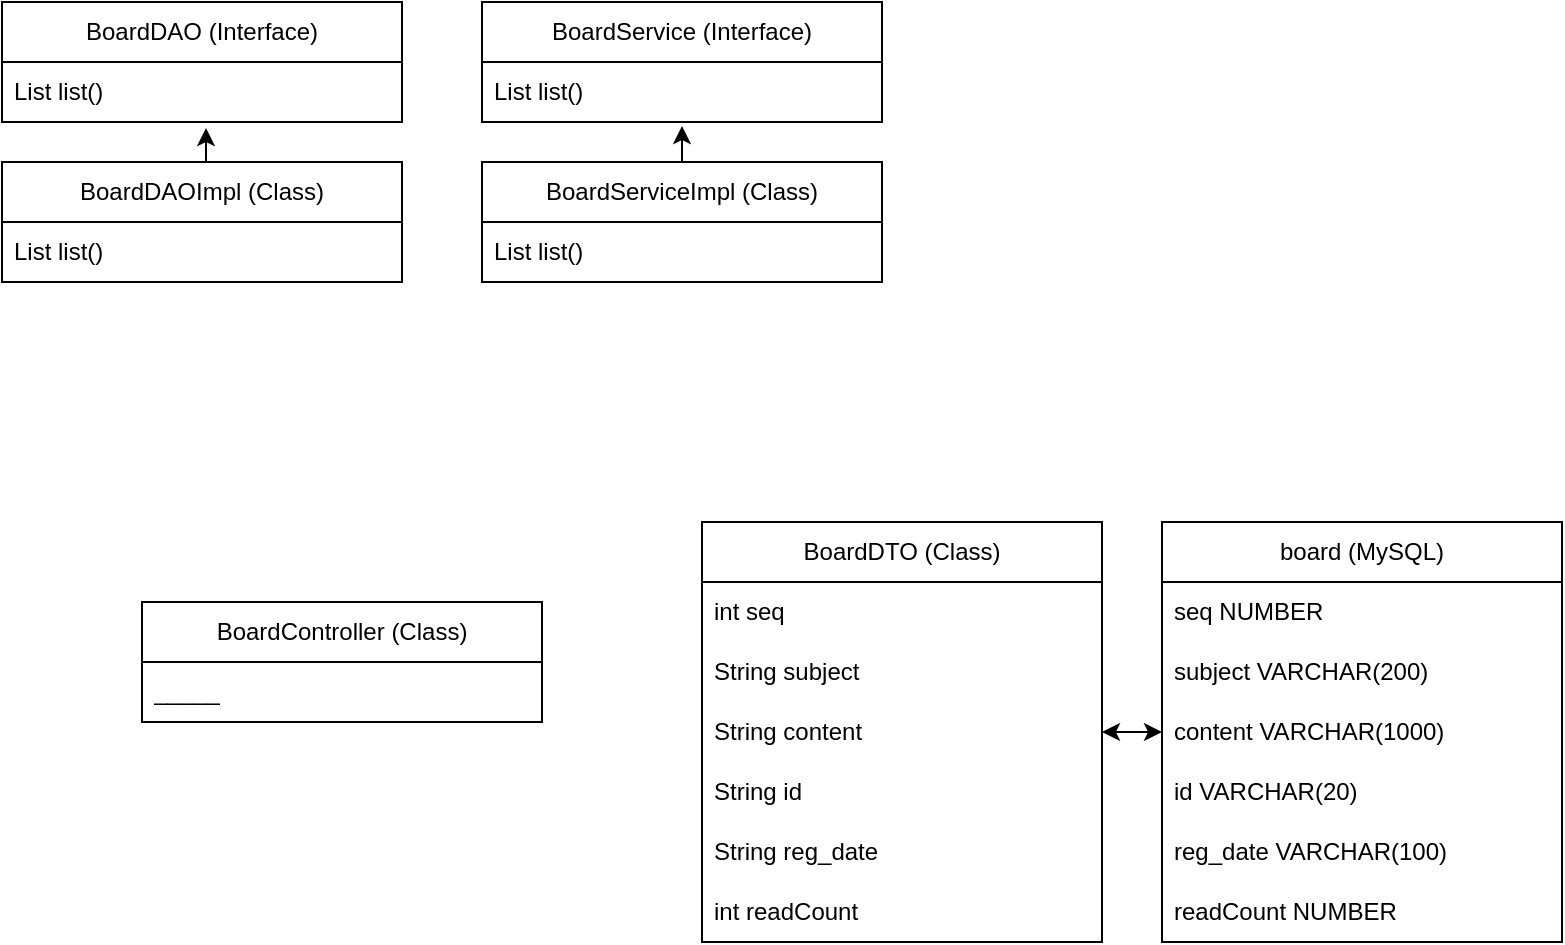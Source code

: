 <mxfile version="21.6.1" type="device">
  <diagram id="C5RBs43oDa-KdzZeNtuy" name="Page-1">
    <mxGraphModel dx="1434" dy="844" grid="1" gridSize="10" guides="1" tooltips="1" connect="1" arrows="1" fold="1" page="1" pageScale="1" pageWidth="827" pageHeight="1169" math="0" shadow="0">
      <root>
        <mxCell id="WIyWlLk6GJQsqaUBKTNV-0" />
        <mxCell id="WIyWlLk6GJQsqaUBKTNV-1" parent="WIyWlLk6GJQsqaUBKTNV-0" />
        <mxCell id="Ok4FVXMx0djFI8qjbhRb-15" value="board (MySQL)" style="swimlane;fontStyle=0;childLayout=stackLayout;horizontal=1;startSize=30;horizontalStack=0;resizeParent=1;resizeParentMax=0;resizeLast=0;collapsible=1;marginBottom=0;whiteSpace=wrap;html=1;" vertex="1" parent="WIyWlLk6GJQsqaUBKTNV-1">
          <mxGeometry x="610" y="300" width="200" height="210" as="geometry" />
        </mxCell>
        <mxCell id="Ok4FVXMx0djFI8qjbhRb-16" value="seq NUMBER" style="text;strokeColor=none;fillColor=none;align=left;verticalAlign=middle;spacingLeft=4;spacingRight=4;overflow=hidden;points=[[0,0.5],[1,0.5]];portConstraint=eastwest;rotatable=0;whiteSpace=wrap;html=1;" vertex="1" parent="Ok4FVXMx0djFI8qjbhRb-15">
          <mxGeometry y="30" width="200" height="30" as="geometry" />
        </mxCell>
        <mxCell id="Ok4FVXMx0djFI8qjbhRb-17" value="subject VARCHAR(200)" style="text;strokeColor=none;fillColor=none;align=left;verticalAlign=middle;spacingLeft=4;spacingRight=4;overflow=hidden;points=[[0,0.5],[1,0.5]];portConstraint=eastwest;rotatable=0;whiteSpace=wrap;html=1;" vertex="1" parent="Ok4FVXMx0djFI8qjbhRb-15">
          <mxGeometry y="60" width="200" height="30" as="geometry" />
        </mxCell>
        <mxCell id="Ok4FVXMx0djFI8qjbhRb-18" value="content VARCHAR(1000)" style="text;strokeColor=none;fillColor=none;align=left;verticalAlign=middle;spacingLeft=4;spacingRight=4;overflow=hidden;points=[[0,0.5],[1,0.5]];portConstraint=eastwest;rotatable=0;whiteSpace=wrap;html=1;" vertex="1" parent="Ok4FVXMx0djFI8qjbhRb-15">
          <mxGeometry y="90" width="200" height="30" as="geometry" />
        </mxCell>
        <mxCell id="Ok4FVXMx0djFI8qjbhRb-19" value="id VARCHAR(20)" style="text;strokeColor=none;fillColor=none;align=left;verticalAlign=middle;spacingLeft=4;spacingRight=4;overflow=hidden;points=[[0,0.5],[1,0.5]];portConstraint=eastwest;rotatable=0;whiteSpace=wrap;html=1;" vertex="1" parent="Ok4FVXMx0djFI8qjbhRb-15">
          <mxGeometry y="120" width="200" height="30" as="geometry" />
        </mxCell>
        <mxCell id="Ok4FVXMx0djFI8qjbhRb-22" value="reg_date VARCHAR(100)" style="text;strokeColor=none;fillColor=none;align=left;verticalAlign=middle;spacingLeft=4;spacingRight=4;overflow=hidden;points=[[0,0.5],[1,0.5]];portConstraint=eastwest;rotatable=0;whiteSpace=wrap;html=1;" vertex="1" parent="Ok4FVXMx0djFI8qjbhRb-15">
          <mxGeometry y="150" width="200" height="30" as="geometry" />
        </mxCell>
        <mxCell id="Ok4FVXMx0djFI8qjbhRb-23" value="readCount NUMBER" style="text;strokeColor=none;fillColor=none;align=left;verticalAlign=middle;spacingLeft=4;spacingRight=4;overflow=hidden;points=[[0,0.5],[1,0.5]];portConstraint=eastwest;rotatable=0;whiteSpace=wrap;html=1;" vertex="1" parent="Ok4FVXMx0djFI8qjbhRb-15">
          <mxGeometry y="180" width="200" height="30" as="geometry" />
        </mxCell>
        <mxCell id="Ok4FVXMx0djFI8qjbhRb-24" value="BoardDTO (Class)" style="swimlane;fontStyle=0;childLayout=stackLayout;horizontal=1;startSize=30;horizontalStack=0;resizeParent=1;resizeParentMax=0;resizeLast=0;collapsible=1;marginBottom=0;whiteSpace=wrap;html=1;" vertex="1" parent="WIyWlLk6GJQsqaUBKTNV-1">
          <mxGeometry x="380" y="300" width="200" height="210" as="geometry" />
        </mxCell>
        <mxCell id="Ok4FVXMx0djFI8qjbhRb-25" value="int seq" style="text;strokeColor=none;fillColor=none;align=left;verticalAlign=middle;spacingLeft=4;spacingRight=4;overflow=hidden;points=[[0,0.5],[1,0.5]];portConstraint=eastwest;rotatable=0;whiteSpace=wrap;html=1;" vertex="1" parent="Ok4FVXMx0djFI8qjbhRb-24">
          <mxGeometry y="30" width="200" height="30" as="geometry" />
        </mxCell>
        <mxCell id="Ok4FVXMx0djFI8qjbhRb-26" value="String subject" style="text;strokeColor=none;fillColor=none;align=left;verticalAlign=middle;spacingLeft=4;spacingRight=4;overflow=hidden;points=[[0,0.5],[1,0.5]];portConstraint=eastwest;rotatable=0;whiteSpace=wrap;html=1;" vertex="1" parent="Ok4FVXMx0djFI8qjbhRb-24">
          <mxGeometry y="60" width="200" height="30" as="geometry" />
        </mxCell>
        <mxCell id="Ok4FVXMx0djFI8qjbhRb-27" value="String content" style="text;strokeColor=none;fillColor=none;align=left;verticalAlign=middle;spacingLeft=4;spacingRight=4;overflow=hidden;points=[[0,0.5],[1,0.5]];portConstraint=eastwest;rotatable=0;whiteSpace=wrap;html=1;" vertex="1" parent="Ok4FVXMx0djFI8qjbhRb-24">
          <mxGeometry y="90" width="200" height="30" as="geometry" />
        </mxCell>
        <mxCell id="Ok4FVXMx0djFI8qjbhRb-28" value="String id" style="text;strokeColor=none;fillColor=none;align=left;verticalAlign=middle;spacingLeft=4;spacingRight=4;overflow=hidden;points=[[0,0.5],[1,0.5]];portConstraint=eastwest;rotatable=0;whiteSpace=wrap;html=1;" vertex="1" parent="Ok4FVXMx0djFI8qjbhRb-24">
          <mxGeometry y="120" width="200" height="30" as="geometry" />
        </mxCell>
        <mxCell id="Ok4FVXMx0djFI8qjbhRb-29" value="String reg_date" style="text;strokeColor=none;fillColor=none;align=left;verticalAlign=middle;spacingLeft=4;spacingRight=4;overflow=hidden;points=[[0,0.5],[1,0.5]];portConstraint=eastwest;rotatable=0;whiteSpace=wrap;html=1;" vertex="1" parent="Ok4FVXMx0djFI8qjbhRb-24">
          <mxGeometry y="150" width="200" height="30" as="geometry" />
        </mxCell>
        <mxCell id="Ok4FVXMx0djFI8qjbhRb-30" value="int readCount" style="text;strokeColor=none;fillColor=none;align=left;verticalAlign=middle;spacingLeft=4;spacingRight=4;overflow=hidden;points=[[0,0.5],[1,0.5]];portConstraint=eastwest;rotatable=0;whiteSpace=wrap;html=1;" vertex="1" parent="Ok4FVXMx0djFI8qjbhRb-24">
          <mxGeometry y="180" width="200" height="30" as="geometry" />
        </mxCell>
        <object label="BoardDAO (Interface)" id="Ok4FVXMx0djFI8qjbhRb-31">
          <mxCell style="swimlane;fontStyle=0;childLayout=stackLayout;horizontal=1;startSize=30;horizontalStack=0;resizeParent=1;resizeParentMax=0;resizeLast=0;collapsible=1;marginBottom=0;whiteSpace=wrap;html=1;snapToPoint=0;fixDash=0;movable=1;enumerate=0;strokeColor=default;strokeWidth=1;swimlaneFillColor=none;swimlaneLine=1;" vertex="1" parent="WIyWlLk6GJQsqaUBKTNV-1">
            <mxGeometry x="30" y="40" width="200" height="60" as="geometry" />
          </mxCell>
        </object>
        <mxCell id="Ok4FVXMx0djFI8qjbhRb-39" value="List list()" style="text;strokeColor=none;fillColor=none;align=left;verticalAlign=middle;spacingLeft=4;spacingRight=4;overflow=hidden;points=[[0,0.5],[1,0.5]];portConstraint=eastwest;rotatable=0;whiteSpace=wrap;html=1;" vertex="1" parent="Ok4FVXMx0djFI8qjbhRb-31">
          <mxGeometry y="30" width="200" height="30" as="geometry" />
        </mxCell>
        <mxCell id="Ok4FVXMx0djFI8qjbhRb-59" style="edgeStyle=orthogonalEdgeStyle;rounded=0;orthogonalLoop=1;jettySize=auto;html=1;exitX=0.5;exitY=0;exitDx=0;exitDy=0;entryX=0.51;entryY=1.1;entryDx=0;entryDy=0;entryPerimeter=0;" edge="1" parent="WIyWlLk6GJQsqaUBKTNV-1" source="Ok4FVXMx0djFI8qjbhRb-51" target="Ok4FVXMx0djFI8qjbhRb-39">
          <mxGeometry relative="1" as="geometry" />
        </mxCell>
        <object label="BoardDAOImpl (Class)" id="Ok4FVXMx0djFI8qjbhRb-51">
          <mxCell style="swimlane;fontStyle=0;childLayout=stackLayout;horizontal=1;startSize=30;horizontalStack=0;resizeParent=1;resizeParentMax=0;resizeLast=0;collapsible=1;marginBottom=0;whiteSpace=wrap;html=1;snapToPoint=0;fixDash=0;movable=1;enumerate=0;strokeColor=default;strokeWidth=1;swimlaneFillColor=none;swimlaneLine=1;" vertex="1" parent="WIyWlLk6GJQsqaUBKTNV-1">
            <mxGeometry x="30" y="120" width="200" height="60" as="geometry" />
          </mxCell>
        </object>
        <mxCell id="Ok4FVXMx0djFI8qjbhRb-52" value="List list()" style="text;strokeColor=none;fillColor=none;align=left;verticalAlign=middle;spacingLeft=4;spacingRight=4;overflow=hidden;points=[[0,0.5],[1,0.5]];portConstraint=eastwest;rotatable=0;whiteSpace=wrap;html=1;" vertex="1" parent="Ok4FVXMx0djFI8qjbhRb-51">
          <mxGeometry y="30" width="200" height="30" as="geometry" />
        </mxCell>
        <object label="BoardService (Interface)" id="Ok4FVXMx0djFI8qjbhRb-55">
          <mxCell style="swimlane;fontStyle=0;childLayout=stackLayout;horizontal=1;startSize=30;horizontalStack=0;resizeParent=1;resizeParentMax=0;resizeLast=0;collapsible=1;marginBottom=0;whiteSpace=wrap;html=1;snapToPoint=0;fixDash=0;movable=1;enumerate=0;strokeColor=default;strokeWidth=1;swimlaneFillColor=none;swimlaneLine=1;" vertex="1" parent="WIyWlLk6GJQsqaUBKTNV-1">
            <mxGeometry x="270" y="40" width="200" height="60" as="geometry" />
          </mxCell>
        </object>
        <mxCell id="Ok4FVXMx0djFI8qjbhRb-56" value="List list()" style="text;strokeColor=none;fillColor=none;align=left;verticalAlign=middle;spacingLeft=4;spacingRight=4;overflow=hidden;points=[[0,0.5],[1,0.5]];portConstraint=eastwest;rotatable=0;whiteSpace=wrap;html=1;" vertex="1" parent="Ok4FVXMx0djFI8qjbhRb-55">
          <mxGeometry y="30" width="200" height="30" as="geometry" />
        </mxCell>
        <mxCell id="Ok4FVXMx0djFI8qjbhRb-60" style="edgeStyle=orthogonalEdgeStyle;rounded=0;orthogonalLoop=1;jettySize=auto;html=1;exitX=0.5;exitY=0;exitDx=0;exitDy=0;entryX=0.5;entryY=1.067;entryDx=0;entryDy=0;entryPerimeter=0;" edge="1" parent="WIyWlLk6GJQsqaUBKTNV-1" source="Ok4FVXMx0djFI8qjbhRb-57" target="Ok4FVXMx0djFI8qjbhRb-56">
          <mxGeometry relative="1" as="geometry" />
        </mxCell>
        <object label="BoardServiceImpl (Class)" id="Ok4FVXMx0djFI8qjbhRb-57">
          <mxCell style="swimlane;fontStyle=0;childLayout=stackLayout;horizontal=1;startSize=30;horizontalStack=0;resizeParent=1;resizeParentMax=0;resizeLast=0;collapsible=1;marginBottom=0;whiteSpace=wrap;html=1;snapToPoint=0;fixDash=0;movable=1;enumerate=0;strokeColor=default;strokeWidth=1;swimlaneFillColor=none;swimlaneLine=1;" vertex="1" parent="WIyWlLk6GJQsqaUBKTNV-1">
            <mxGeometry x="270" y="120" width="200" height="60" as="geometry" />
          </mxCell>
        </object>
        <mxCell id="Ok4FVXMx0djFI8qjbhRb-58" value="List list()" style="text;strokeColor=none;fillColor=none;align=left;verticalAlign=middle;spacingLeft=4;spacingRight=4;overflow=hidden;points=[[0,0.5],[1,0.5]];portConstraint=eastwest;rotatable=0;whiteSpace=wrap;html=1;" vertex="1" parent="Ok4FVXMx0djFI8qjbhRb-57">
          <mxGeometry y="30" width="200" height="30" as="geometry" />
        </mxCell>
        <mxCell id="Ok4FVXMx0djFI8qjbhRb-61" value="" style="edgeStyle=orthogonalEdgeStyle;rounded=0;orthogonalLoop=1;jettySize=auto;html=1;entryX=1;entryY=0.5;entryDx=0;entryDy=0;startArrow=classic;startFill=1;" edge="1" parent="WIyWlLk6GJQsqaUBKTNV-1" source="Ok4FVXMx0djFI8qjbhRb-18" target="Ok4FVXMx0djFI8qjbhRb-27">
          <mxGeometry relative="1" as="geometry" />
        </mxCell>
        <object label="BoardController (Class)" id="Ok4FVXMx0djFI8qjbhRb-62">
          <mxCell style="swimlane;fontStyle=0;childLayout=stackLayout;horizontal=1;startSize=30;horizontalStack=0;resizeParent=1;resizeParentMax=0;resizeLast=0;collapsible=1;marginBottom=0;whiteSpace=wrap;html=1;snapToPoint=0;fixDash=0;movable=1;enumerate=0;strokeColor=default;strokeWidth=1;swimlaneFillColor=none;swimlaneLine=1;" vertex="1" parent="WIyWlLk6GJQsqaUBKTNV-1">
            <mxGeometry x="100" y="340" width="200" height="60" as="geometry" />
          </mxCell>
        </object>
        <mxCell id="Ok4FVXMx0djFI8qjbhRb-63" value="_____" style="text;strokeColor=none;fillColor=none;align=left;verticalAlign=middle;spacingLeft=4;spacingRight=4;overflow=hidden;points=[[0,0.5],[1,0.5]];portConstraint=eastwest;rotatable=0;whiteSpace=wrap;html=1;" vertex="1" parent="Ok4FVXMx0djFI8qjbhRb-62">
          <mxGeometry y="30" width="200" height="30" as="geometry" />
        </mxCell>
      </root>
    </mxGraphModel>
  </diagram>
</mxfile>
